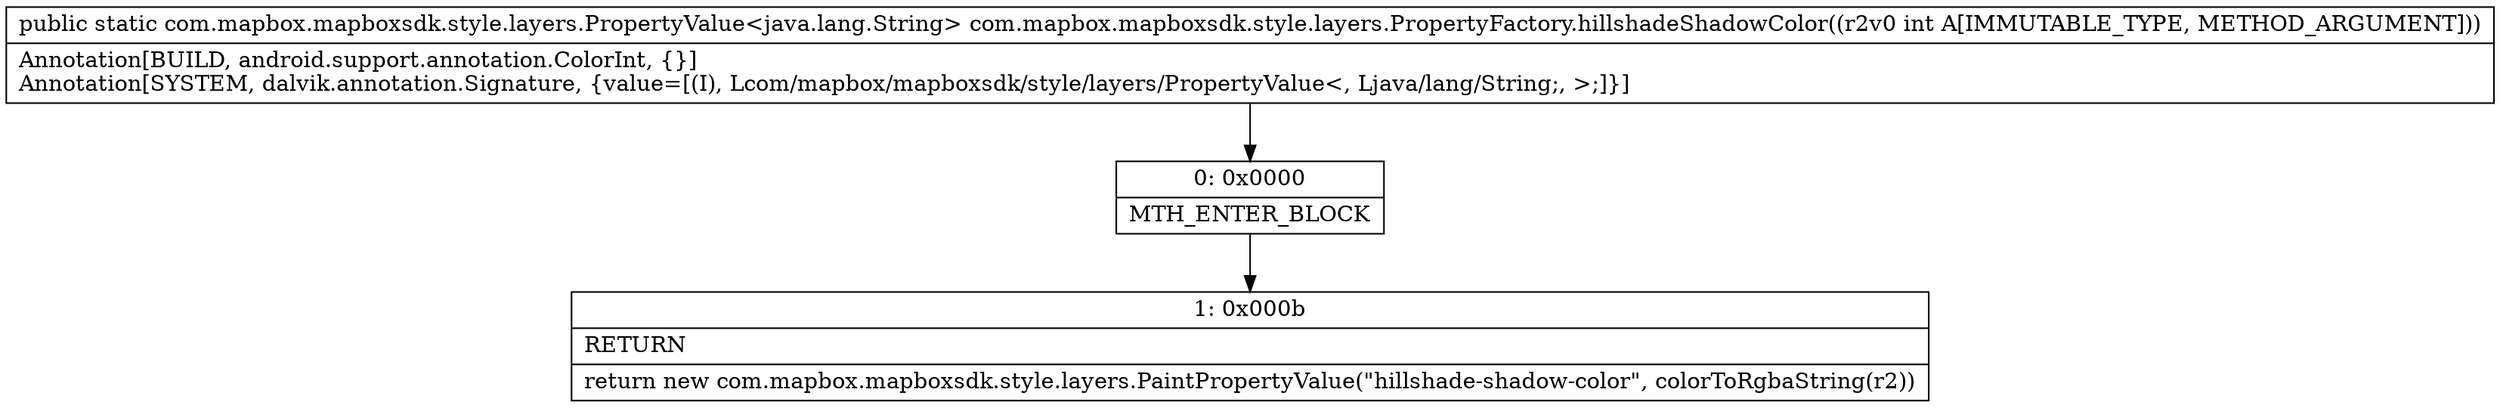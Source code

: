 digraph "CFG forcom.mapbox.mapboxsdk.style.layers.PropertyFactory.hillshadeShadowColor(I)Lcom\/mapbox\/mapboxsdk\/style\/layers\/PropertyValue;" {
Node_0 [shape=record,label="{0\:\ 0x0000|MTH_ENTER_BLOCK\l}"];
Node_1 [shape=record,label="{1\:\ 0x000b|RETURN\l|return new com.mapbox.mapboxsdk.style.layers.PaintPropertyValue(\"hillshade\-shadow\-color\", colorToRgbaString(r2))\l}"];
MethodNode[shape=record,label="{public static com.mapbox.mapboxsdk.style.layers.PropertyValue\<java.lang.String\> com.mapbox.mapboxsdk.style.layers.PropertyFactory.hillshadeShadowColor((r2v0 int A[IMMUTABLE_TYPE, METHOD_ARGUMENT]))  | Annotation[BUILD, android.support.annotation.ColorInt, \{\}]\lAnnotation[SYSTEM, dalvik.annotation.Signature, \{value=[(I), Lcom\/mapbox\/mapboxsdk\/style\/layers\/PropertyValue\<, Ljava\/lang\/String;, \>;]\}]\l}"];
MethodNode -> Node_0;
Node_0 -> Node_1;
}

